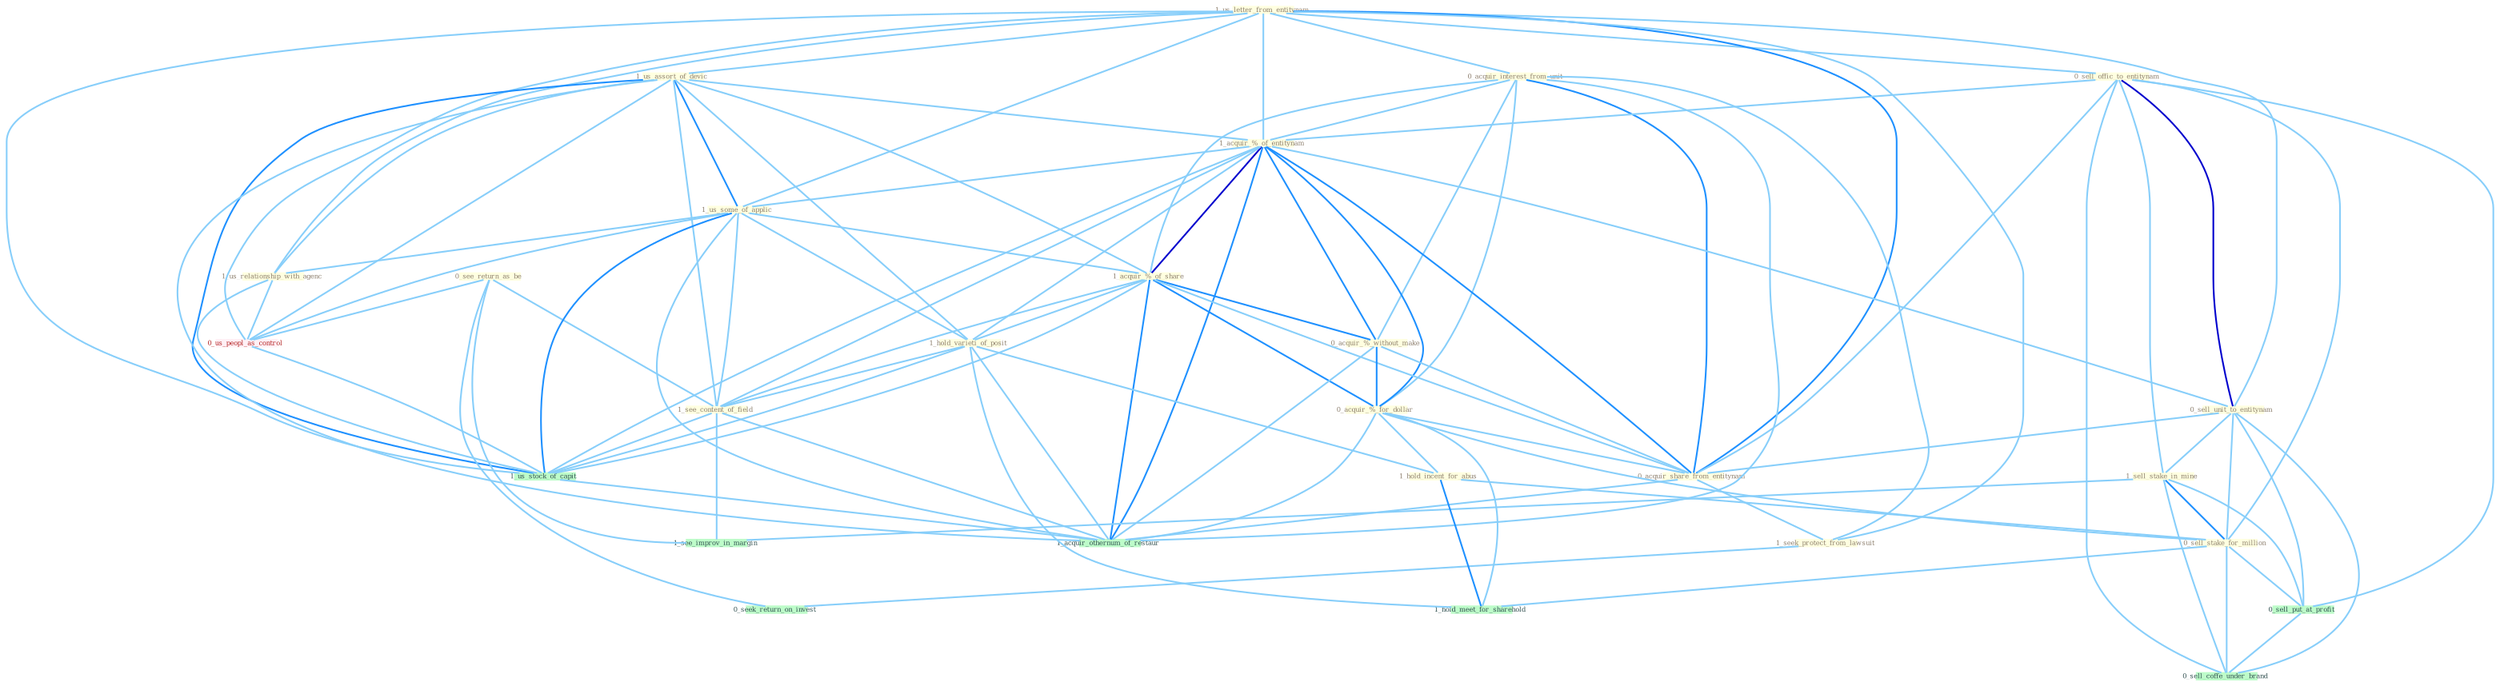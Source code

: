Graph G{ 
    node
    [shape=polygon,style=filled,width=.5,height=.06,color="#BDFCC9",fixedsize=true,fontsize=4,
    fontcolor="#2f4f4f"];
    {node
    [color="#ffffe0", fontcolor="#8b7d6b"] "1_us_letter_from_entitynam " "1_us_assort_of_devic " "0_acquir_interest_from_unit " "0_sell_offic_to_entitynam " "1_acquir_%_of_entitynam " "0_see_return_as_be " "0_sell_unit_to_entitynam " "1_us_some_of_applic " "1_acquir_%_of_share " "0_acquir_%_without_make " "1_sell_stake_in_mine " "1_hold_varieti_of_posit " "0_acquir_%_for_dollar " "0_acquir_share_from_entitynam " "1_see_content_of_field " "1_seek_protect_from_lawsuit " "1_hold_incent_for_abus " "0_sell_stake_for_million " "1_us_relationship_with_agenc "}
{node [color="#fff0f5", fontcolor="#b22222"] "0_us_peopl_as_control "}
edge [color="#B0E2FF"];

	"1_us_letter_from_entitynam " -- "1_us_assort_of_devic " [w="1", color="#87cefa" ];
	"1_us_letter_from_entitynam " -- "0_acquir_interest_from_unit " [w="1", color="#87cefa" ];
	"1_us_letter_from_entitynam " -- "0_sell_offic_to_entitynam " [w="1", color="#87cefa" ];
	"1_us_letter_from_entitynam " -- "1_acquir_%_of_entitynam " [w="1", color="#87cefa" ];
	"1_us_letter_from_entitynam " -- "0_sell_unit_to_entitynam " [w="1", color="#87cefa" ];
	"1_us_letter_from_entitynam " -- "1_us_some_of_applic " [w="1", color="#87cefa" ];
	"1_us_letter_from_entitynam " -- "0_acquir_share_from_entitynam " [w="2", color="#1e90ff" , len=0.8];
	"1_us_letter_from_entitynam " -- "1_seek_protect_from_lawsuit " [w="1", color="#87cefa" ];
	"1_us_letter_from_entitynam " -- "1_us_relationship_with_agenc " [w="1", color="#87cefa" ];
	"1_us_letter_from_entitynam " -- "0_us_peopl_as_control " [w="1", color="#87cefa" ];
	"1_us_letter_from_entitynam " -- "1_us_stock_of_capit " [w="1", color="#87cefa" ];
	"1_us_assort_of_devic " -- "1_acquir_%_of_entitynam " [w="1", color="#87cefa" ];
	"1_us_assort_of_devic " -- "1_us_some_of_applic " [w="2", color="#1e90ff" , len=0.8];
	"1_us_assort_of_devic " -- "1_acquir_%_of_share " [w="1", color="#87cefa" ];
	"1_us_assort_of_devic " -- "1_hold_varieti_of_posit " [w="1", color="#87cefa" ];
	"1_us_assort_of_devic " -- "1_see_content_of_field " [w="1", color="#87cefa" ];
	"1_us_assort_of_devic " -- "1_us_relationship_with_agenc " [w="1", color="#87cefa" ];
	"1_us_assort_of_devic " -- "0_us_peopl_as_control " [w="1", color="#87cefa" ];
	"1_us_assort_of_devic " -- "1_us_stock_of_capit " [w="2", color="#1e90ff" , len=0.8];
	"1_us_assort_of_devic " -- "1_acquir_othernum_of_restaur " [w="1", color="#87cefa" ];
	"0_acquir_interest_from_unit " -- "1_acquir_%_of_entitynam " [w="1", color="#87cefa" ];
	"0_acquir_interest_from_unit " -- "1_acquir_%_of_share " [w="1", color="#87cefa" ];
	"0_acquir_interest_from_unit " -- "0_acquir_%_without_make " [w="1", color="#87cefa" ];
	"0_acquir_interest_from_unit " -- "0_acquir_%_for_dollar " [w="1", color="#87cefa" ];
	"0_acquir_interest_from_unit " -- "0_acquir_share_from_entitynam " [w="2", color="#1e90ff" , len=0.8];
	"0_acquir_interest_from_unit " -- "1_seek_protect_from_lawsuit " [w="1", color="#87cefa" ];
	"0_acquir_interest_from_unit " -- "1_acquir_othernum_of_restaur " [w="1", color="#87cefa" ];
	"0_sell_offic_to_entitynam " -- "1_acquir_%_of_entitynam " [w="1", color="#87cefa" ];
	"0_sell_offic_to_entitynam " -- "0_sell_unit_to_entitynam " [w="3", color="#0000cd" , len=0.6];
	"0_sell_offic_to_entitynam " -- "1_sell_stake_in_mine " [w="1", color="#87cefa" ];
	"0_sell_offic_to_entitynam " -- "0_acquir_share_from_entitynam " [w="1", color="#87cefa" ];
	"0_sell_offic_to_entitynam " -- "0_sell_stake_for_million " [w="1", color="#87cefa" ];
	"0_sell_offic_to_entitynam " -- "0_sell_put_at_profit " [w="1", color="#87cefa" ];
	"0_sell_offic_to_entitynam " -- "0_sell_coffe_under_brand " [w="1", color="#87cefa" ];
	"1_acquir_%_of_entitynam " -- "0_sell_unit_to_entitynam " [w="1", color="#87cefa" ];
	"1_acquir_%_of_entitynam " -- "1_us_some_of_applic " [w="1", color="#87cefa" ];
	"1_acquir_%_of_entitynam " -- "1_acquir_%_of_share " [w="3", color="#0000cd" , len=0.6];
	"1_acquir_%_of_entitynam " -- "0_acquir_%_without_make " [w="2", color="#1e90ff" , len=0.8];
	"1_acquir_%_of_entitynam " -- "1_hold_varieti_of_posit " [w="1", color="#87cefa" ];
	"1_acquir_%_of_entitynam " -- "0_acquir_%_for_dollar " [w="2", color="#1e90ff" , len=0.8];
	"1_acquir_%_of_entitynam " -- "0_acquir_share_from_entitynam " [w="2", color="#1e90ff" , len=0.8];
	"1_acquir_%_of_entitynam " -- "1_see_content_of_field " [w="1", color="#87cefa" ];
	"1_acquir_%_of_entitynam " -- "1_us_stock_of_capit " [w="1", color="#87cefa" ];
	"1_acquir_%_of_entitynam " -- "1_acquir_othernum_of_restaur " [w="2", color="#1e90ff" , len=0.8];
	"0_see_return_as_be " -- "1_see_content_of_field " [w="1", color="#87cefa" ];
	"0_see_return_as_be " -- "0_us_peopl_as_control " [w="1", color="#87cefa" ];
	"0_see_return_as_be " -- "0_seek_return_on_invest " [w="1", color="#87cefa" ];
	"0_see_return_as_be " -- "1_see_improv_in_margin " [w="1", color="#87cefa" ];
	"0_sell_unit_to_entitynam " -- "1_sell_stake_in_mine " [w="1", color="#87cefa" ];
	"0_sell_unit_to_entitynam " -- "0_acquir_share_from_entitynam " [w="1", color="#87cefa" ];
	"0_sell_unit_to_entitynam " -- "0_sell_stake_for_million " [w="1", color="#87cefa" ];
	"0_sell_unit_to_entitynam " -- "0_sell_put_at_profit " [w="1", color="#87cefa" ];
	"0_sell_unit_to_entitynam " -- "0_sell_coffe_under_brand " [w="1", color="#87cefa" ];
	"1_us_some_of_applic " -- "1_acquir_%_of_share " [w="1", color="#87cefa" ];
	"1_us_some_of_applic " -- "1_hold_varieti_of_posit " [w="1", color="#87cefa" ];
	"1_us_some_of_applic " -- "1_see_content_of_field " [w="1", color="#87cefa" ];
	"1_us_some_of_applic " -- "1_us_relationship_with_agenc " [w="1", color="#87cefa" ];
	"1_us_some_of_applic " -- "0_us_peopl_as_control " [w="1", color="#87cefa" ];
	"1_us_some_of_applic " -- "1_us_stock_of_capit " [w="2", color="#1e90ff" , len=0.8];
	"1_us_some_of_applic " -- "1_acquir_othernum_of_restaur " [w="1", color="#87cefa" ];
	"1_acquir_%_of_share " -- "0_acquir_%_without_make " [w="2", color="#1e90ff" , len=0.8];
	"1_acquir_%_of_share " -- "1_hold_varieti_of_posit " [w="1", color="#87cefa" ];
	"1_acquir_%_of_share " -- "0_acquir_%_for_dollar " [w="2", color="#1e90ff" , len=0.8];
	"1_acquir_%_of_share " -- "0_acquir_share_from_entitynam " [w="1", color="#87cefa" ];
	"1_acquir_%_of_share " -- "1_see_content_of_field " [w="1", color="#87cefa" ];
	"1_acquir_%_of_share " -- "1_us_stock_of_capit " [w="1", color="#87cefa" ];
	"1_acquir_%_of_share " -- "1_acquir_othernum_of_restaur " [w="2", color="#1e90ff" , len=0.8];
	"0_acquir_%_without_make " -- "0_acquir_%_for_dollar " [w="2", color="#1e90ff" , len=0.8];
	"0_acquir_%_without_make " -- "0_acquir_share_from_entitynam " [w="1", color="#87cefa" ];
	"0_acquir_%_without_make " -- "1_acquir_othernum_of_restaur " [w="1", color="#87cefa" ];
	"1_sell_stake_in_mine " -- "0_sell_stake_for_million " [w="2", color="#1e90ff" , len=0.8];
	"1_sell_stake_in_mine " -- "0_sell_put_at_profit " [w="1", color="#87cefa" ];
	"1_sell_stake_in_mine " -- "1_see_improv_in_margin " [w="1", color="#87cefa" ];
	"1_sell_stake_in_mine " -- "0_sell_coffe_under_brand " [w="1", color="#87cefa" ];
	"1_hold_varieti_of_posit " -- "1_see_content_of_field " [w="1", color="#87cefa" ];
	"1_hold_varieti_of_posit " -- "1_hold_incent_for_abus " [w="1", color="#87cefa" ];
	"1_hold_varieti_of_posit " -- "1_us_stock_of_capit " [w="1", color="#87cefa" ];
	"1_hold_varieti_of_posit " -- "1_hold_meet_for_sharehold " [w="1", color="#87cefa" ];
	"1_hold_varieti_of_posit " -- "1_acquir_othernum_of_restaur " [w="1", color="#87cefa" ];
	"0_acquir_%_for_dollar " -- "0_acquir_share_from_entitynam " [w="1", color="#87cefa" ];
	"0_acquir_%_for_dollar " -- "1_hold_incent_for_abus " [w="1", color="#87cefa" ];
	"0_acquir_%_for_dollar " -- "0_sell_stake_for_million " [w="1", color="#87cefa" ];
	"0_acquir_%_for_dollar " -- "1_hold_meet_for_sharehold " [w="1", color="#87cefa" ];
	"0_acquir_%_for_dollar " -- "1_acquir_othernum_of_restaur " [w="1", color="#87cefa" ];
	"0_acquir_share_from_entitynam " -- "1_seek_protect_from_lawsuit " [w="1", color="#87cefa" ];
	"0_acquir_share_from_entitynam " -- "1_acquir_othernum_of_restaur " [w="1", color="#87cefa" ];
	"1_see_content_of_field " -- "1_us_stock_of_capit " [w="1", color="#87cefa" ];
	"1_see_content_of_field " -- "1_see_improv_in_margin " [w="1", color="#87cefa" ];
	"1_see_content_of_field " -- "1_acquir_othernum_of_restaur " [w="1", color="#87cefa" ];
	"1_seek_protect_from_lawsuit " -- "0_seek_return_on_invest " [w="1", color="#87cefa" ];
	"1_hold_incent_for_abus " -- "0_sell_stake_for_million " [w="1", color="#87cefa" ];
	"1_hold_incent_for_abus " -- "1_hold_meet_for_sharehold " [w="2", color="#1e90ff" , len=0.8];
	"0_sell_stake_for_million " -- "0_sell_put_at_profit " [w="1", color="#87cefa" ];
	"0_sell_stake_for_million " -- "0_sell_coffe_under_brand " [w="1", color="#87cefa" ];
	"0_sell_stake_for_million " -- "1_hold_meet_for_sharehold " [w="1", color="#87cefa" ];
	"1_us_relationship_with_agenc " -- "0_us_peopl_as_control " [w="1", color="#87cefa" ];
	"1_us_relationship_with_agenc " -- "1_us_stock_of_capit " [w="1", color="#87cefa" ];
	"0_us_peopl_as_control " -- "1_us_stock_of_capit " [w="1", color="#87cefa" ];
	"0_sell_put_at_profit " -- "0_sell_coffe_under_brand " [w="1", color="#87cefa" ];
	"1_us_stock_of_capit " -- "1_acquir_othernum_of_restaur " [w="1", color="#87cefa" ];
}